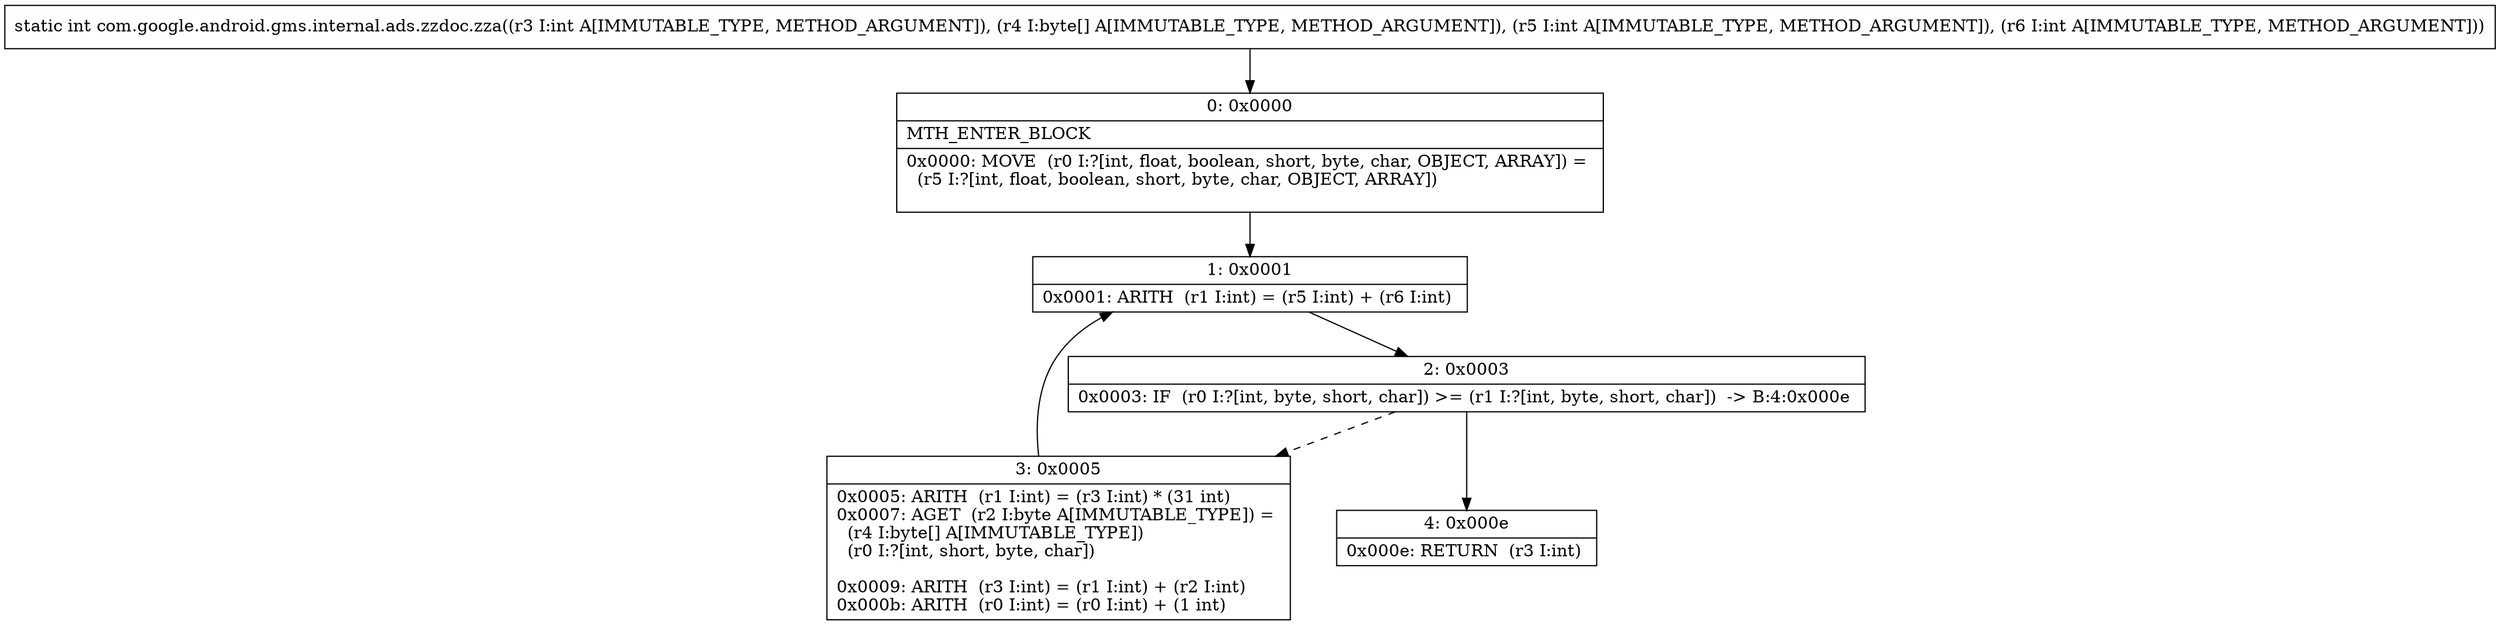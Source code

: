 digraph "CFG forcom.google.android.gms.internal.ads.zzdoc.zza(I[BII)I" {
Node_0 [shape=record,label="{0\:\ 0x0000|MTH_ENTER_BLOCK\l|0x0000: MOVE  (r0 I:?[int, float, boolean, short, byte, char, OBJECT, ARRAY]) = \l  (r5 I:?[int, float, boolean, short, byte, char, OBJECT, ARRAY])\l \l}"];
Node_1 [shape=record,label="{1\:\ 0x0001|0x0001: ARITH  (r1 I:int) = (r5 I:int) + (r6 I:int) \l}"];
Node_2 [shape=record,label="{2\:\ 0x0003|0x0003: IF  (r0 I:?[int, byte, short, char]) \>= (r1 I:?[int, byte, short, char])  \-\> B:4:0x000e \l}"];
Node_3 [shape=record,label="{3\:\ 0x0005|0x0005: ARITH  (r1 I:int) = (r3 I:int) * (31 int) \l0x0007: AGET  (r2 I:byte A[IMMUTABLE_TYPE]) = \l  (r4 I:byte[] A[IMMUTABLE_TYPE])\l  (r0 I:?[int, short, byte, char])\l \l0x0009: ARITH  (r3 I:int) = (r1 I:int) + (r2 I:int) \l0x000b: ARITH  (r0 I:int) = (r0 I:int) + (1 int) \l}"];
Node_4 [shape=record,label="{4\:\ 0x000e|0x000e: RETURN  (r3 I:int) \l}"];
MethodNode[shape=record,label="{static int com.google.android.gms.internal.ads.zzdoc.zza((r3 I:int A[IMMUTABLE_TYPE, METHOD_ARGUMENT]), (r4 I:byte[] A[IMMUTABLE_TYPE, METHOD_ARGUMENT]), (r5 I:int A[IMMUTABLE_TYPE, METHOD_ARGUMENT]), (r6 I:int A[IMMUTABLE_TYPE, METHOD_ARGUMENT])) }"];
MethodNode -> Node_0;
Node_0 -> Node_1;
Node_1 -> Node_2;
Node_2 -> Node_3[style=dashed];
Node_2 -> Node_4;
Node_3 -> Node_1;
}

